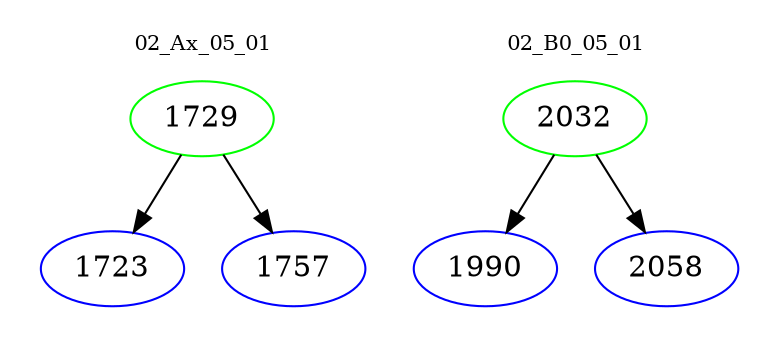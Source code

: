 digraph{
subgraph cluster_0 {
color = white
label = "02_Ax_05_01";
fontsize=10;
T0_1729 [label="1729", color="green"]
T0_1729 -> T0_1723 [color="black"]
T0_1723 [label="1723", color="blue"]
T0_1729 -> T0_1757 [color="black"]
T0_1757 [label="1757", color="blue"]
}
subgraph cluster_1 {
color = white
label = "02_B0_05_01";
fontsize=10;
T1_2032 [label="2032", color="green"]
T1_2032 -> T1_1990 [color="black"]
T1_1990 [label="1990", color="blue"]
T1_2032 -> T1_2058 [color="black"]
T1_2058 [label="2058", color="blue"]
}
}
